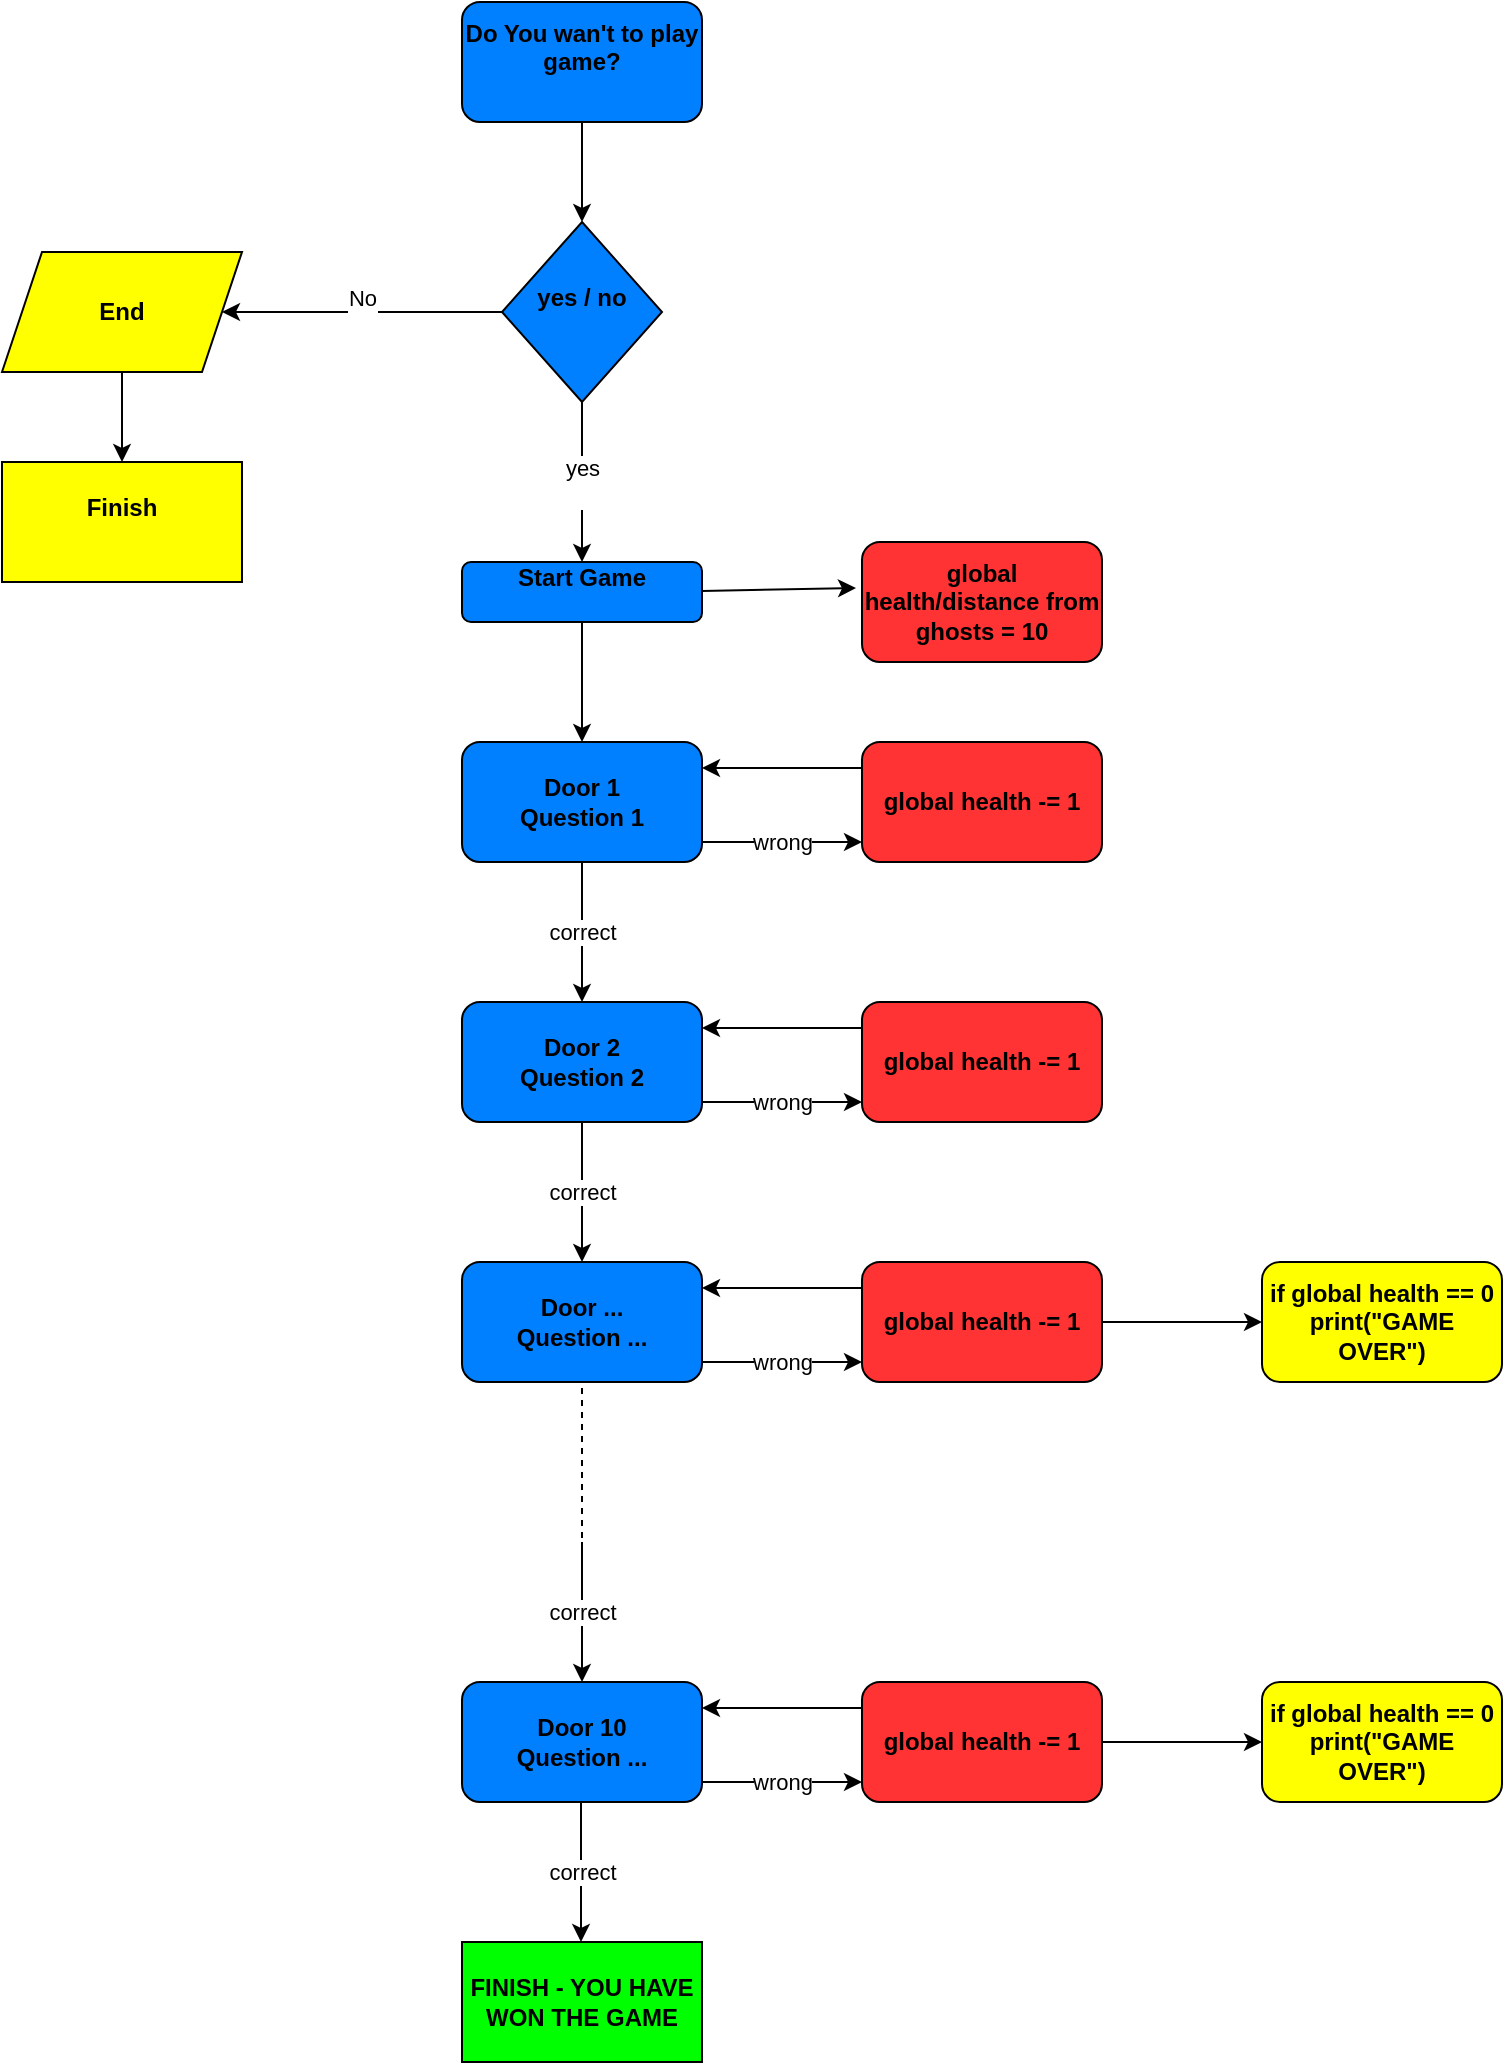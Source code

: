 <mxfile version="14.1.9" type="github">
  <diagram id="4d29W5WxIk8nkYb60he4" name="Page-1">
    <mxGraphModel dx="780" dy="1154" grid="1" gridSize="10" guides="1" tooltips="1" connect="1" arrows="1" fold="1" page="1" pageScale="1" pageWidth="827" pageHeight="1169" math="0" shadow="0">
      <root>
        <mxCell id="0" />
        <mxCell id="1" parent="0" />
        <mxCell id="GxyA5iGJCojV2aHmeg0h-3" value="&lt;div&gt;No&lt;/div&gt;&lt;div&gt;&lt;br&gt;&lt;/div&gt;" style="edgeStyle=orthogonalEdgeStyle;rounded=0;orthogonalLoop=1;jettySize=auto;html=1;" parent="1" source="WxqafuSX7poHOOpFGCyM-2" target="GxyA5iGJCojV2aHmeg0h-2" edge="1">
          <mxGeometry relative="1" as="geometry" />
        </mxCell>
        <mxCell id="Qxv_XPzBXx_ZCvMV-COk-9" value="&lt;div&gt;yes&lt;/div&gt;&lt;div&gt;&lt;br&gt;&lt;/div&gt;" style="edgeStyle=orthogonalEdgeStyle;rounded=0;orthogonalLoop=1;jettySize=auto;html=1;entryX=0.5;entryY=0;entryDx=0;entryDy=0;" parent="1" source="WxqafuSX7poHOOpFGCyM-2" target="Qxv_XPzBXx_ZCvMV-COk-6" edge="1">
          <mxGeometry relative="1" as="geometry" />
        </mxCell>
        <mxCell id="WxqafuSX7poHOOpFGCyM-2" value="&lt;div&gt;yes / no&lt;/div&gt;&lt;div&gt;&lt;br&gt;&lt;/div&gt;" style="rhombus;whiteSpace=wrap;html=1;fillColor=#007FFF;fontStyle=1" parent="1" vertex="1">
          <mxGeometry x="360" y="160" width="80" height="90" as="geometry" />
        </mxCell>
        <mxCell id="Qxv_XPzBXx_ZCvMV-COk-3" style="edgeStyle=orthogonalEdgeStyle;rounded=0;orthogonalLoop=1;jettySize=auto;html=1;entryX=0.5;entryY=0;entryDx=0;entryDy=0;" parent="1" source="GxyA5iGJCojV2aHmeg0h-2" target="Qxv_XPzBXx_ZCvMV-COk-1" edge="1">
          <mxGeometry relative="1" as="geometry" />
        </mxCell>
        <mxCell id="GxyA5iGJCojV2aHmeg0h-2" value="&lt;div&gt;End&lt;/div&gt;" style="shape=parallelogram;perimeter=parallelogramPerimeter;whiteSpace=wrap;html=1;fixedSize=1;fillColor=#FFFF00;fontStyle=1" parent="1" vertex="1">
          <mxGeometry x="110" y="175" width="120" height="60" as="geometry" />
        </mxCell>
        <mxCell id="Qxv_XPzBXx_ZCvMV-COk-1" value="&lt;div&gt;Finish&lt;/div&gt;&lt;div&gt;&lt;br&gt;&lt;/div&gt;" style="rounded=0;whiteSpace=wrap;html=1;fillColor=#FFFF00;fontStyle=1" parent="1" vertex="1">
          <mxGeometry x="110" y="280" width="120" height="60" as="geometry" />
        </mxCell>
        <mxCell id="Qxv_XPzBXx_ZCvMV-COk-5" style="edgeStyle=orthogonalEdgeStyle;rounded=0;orthogonalLoop=1;jettySize=auto;html=1;entryX=0.5;entryY=0;entryDx=0;entryDy=0;" parent="1" source="Qxv_XPzBXx_ZCvMV-COk-4" target="WxqafuSX7poHOOpFGCyM-2" edge="1">
          <mxGeometry relative="1" as="geometry" />
        </mxCell>
        <mxCell id="Qxv_XPzBXx_ZCvMV-COk-4" value="&lt;div&gt;Do You wan&#39;t to play game?&lt;/div&gt;&lt;div&gt;&lt;br&gt;&lt;/div&gt;" style="rounded=1;whiteSpace=wrap;html=1;fillColor=#007FFF;fontStyle=1" parent="1" vertex="1">
          <mxGeometry x="340" y="50" width="120" height="60" as="geometry" />
        </mxCell>
        <mxCell id="Qxv_XPzBXx_ZCvMV-COk-8" style="edgeStyle=orthogonalEdgeStyle;rounded=0;orthogonalLoop=1;jettySize=auto;html=1;" parent="1" source="Qxv_XPzBXx_ZCvMV-COk-6" edge="1">
          <mxGeometry relative="1" as="geometry">
            <mxPoint x="400" y="420" as="targetPoint" />
          </mxGeometry>
        </mxCell>
        <mxCell id="Qxv_XPzBXx_ZCvMV-COk-6" value="&lt;div&gt;Start Game&lt;/div&gt;&lt;div&gt;&lt;br&gt;&lt;/div&gt;" style="rounded=1;whiteSpace=wrap;html=1;fillColor=#007FFF;fontStyle=1" parent="1" vertex="1">
          <mxGeometry x="340" y="330" width="120" height="30" as="geometry" />
        </mxCell>
        <mxCell id="xVhMD_2vwnMEOMpWQLeE-1" value="Door 1&lt;br&gt;Question 1" style="rounded=1;whiteSpace=wrap;html=1;fillColor=#007FFF;fontStyle=1" parent="1" vertex="1">
          <mxGeometry x="340" y="420" width="120" height="60" as="geometry" />
        </mxCell>
        <mxCell id="xVhMD_2vwnMEOMpWQLeE-2" value="correct" style="endArrow=classic;html=1;exitX=0.5;exitY=1;exitDx=0;exitDy=0;" parent="1" source="xVhMD_2vwnMEOMpWQLeE-1" edge="1">
          <mxGeometry width="50" height="50" relative="1" as="geometry">
            <mxPoint x="370" y="600" as="sourcePoint" />
            <mxPoint x="400" y="550" as="targetPoint" />
          </mxGeometry>
        </mxCell>
        <mxCell id="xVhMD_2vwnMEOMpWQLeE-5" value="global health -= 1" style="rounded=1;whiteSpace=wrap;html=1;fillColor=#FF3333;fontStyle=1" parent="1" vertex="1">
          <mxGeometry x="540" y="420" width="120" height="60" as="geometry" />
        </mxCell>
        <mxCell id="xVhMD_2vwnMEOMpWQLeE-6" value="wrong" style="endArrow=classic;html=1;" parent="1" edge="1">
          <mxGeometry width="50" height="50" relative="1" as="geometry">
            <mxPoint x="460" y="470" as="sourcePoint" />
            <mxPoint x="540" y="470" as="targetPoint" />
          </mxGeometry>
        </mxCell>
        <mxCell id="xVhMD_2vwnMEOMpWQLeE-7" value="" style="endArrow=classic;html=1;exitX=0;exitY=0.25;exitDx=0;exitDy=0;entryX=1;entryY=0.25;entryDx=0;entryDy=0;" parent="1" edge="1">
          <mxGeometry width="50" height="50" relative="1" as="geometry">
            <mxPoint x="540" y="433" as="sourcePoint" />
            <mxPoint x="460" y="433" as="targetPoint" />
          </mxGeometry>
        </mxCell>
        <mxCell id="xVhMD_2vwnMEOMpWQLeE-8" value="Door 2&lt;br&gt;Question 2" style="rounded=1;whiteSpace=wrap;html=1;fillColor=#007FFF;fontStyle=1" parent="1" vertex="1">
          <mxGeometry x="340" y="550" width="120" height="60" as="geometry" />
        </mxCell>
        <mxCell id="xVhMD_2vwnMEOMpWQLeE-9" value="global health -= 1" style="rounded=1;whiteSpace=wrap;html=1;fillColor=#FF3333;fontStyle=1" parent="1" vertex="1">
          <mxGeometry x="540" y="550" width="120" height="60" as="geometry" />
        </mxCell>
        <mxCell id="xVhMD_2vwnMEOMpWQLeE-10" value="wrong" style="endArrow=classic;html=1;" parent="1" edge="1">
          <mxGeometry width="50" height="50" relative="1" as="geometry">
            <mxPoint x="460" y="600" as="sourcePoint" />
            <mxPoint x="540" y="600" as="targetPoint" />
          </mxGeometry>
        </mxCell>
        <mxCell id="xVhMD_2vwnMEOMpWQLeE-11" value="" style="endArrow=classic;html=1;exitX=0;exitY=0.25;exitDx=0;exitDy=0;entryX=1;entryY=0.25;entryDx=0;entryDy=0;" parent="1" edge="1">
          <mxGeometry width="50" height="50" relative="1" as="geometry">
            <mxPoint x="540" y="563" as="sourcePoint" />
            <mxPoint x="460" y="563" as="targetPoint" />
          </mxGeometry>
        </mxCell>
        <mxCell id="xVhMD_2vwnMEOMpWQLeE-12" value="correct" style="endArrow=classic;html=1;exitX=0.5;exitY=1;exitDx=0;exitDy=0;" parent="1" edge="1">
          <mxGeometry width="50" height="50" relative="1" as="geometry">
            <mxPoint x="400" y="610" as="sourcePoint" />
            <mxPoint x="400" y="680" as="targetPoint" />
          </mxGeometry>
        </mxCell>
        <mxCell id="xVhMD_2vwnMEOMpWQLeE-13" value="Door ...&lt;br&gt;Question ..." style="rounded=1;whiteSpace=wrap;html=1;fillColor=#007FFF;fontStyle=1" parent="1" vertex="1">
          <mxGeometry x="340" y="680" width="120" height="60" as="geometry" />
        </mxCell>
        <mxCell id="xVhMD_2vwnMEOMpWQLeE-26" value="" style="edgeStyle=orthogonalEdgeStyle;rounded=0;orthogonalLoop=1;jettySize=auto;html=1;" parent="1" source="xVhMD_2vwnMEOMpWQLeE-14" target="xVhMD_2vwnMEOMpWQLeE-25" edge="1">
          <mxGeometry relative="1" as="geometry" />
        </mxCell>
        <mxCell id="xVhMD_2vwnMEOMpWQLeE-14" value="global health -= 1" style="rounded=1;whiteSpace=wrap;html=1;fillColor=#FF3333;fontStyle=1" parent="1" vertex="1">
          <mxGeometry x="540" y="680" width="120" height="60" as="geometry" />
        </mxCell>
        <mxCell id="xVhMD_2vwnMEOMpWQLeE-15" value="wrong" style="endArrow=classic;html=1;" parent="1" edge="1">
          <mxGeometry width="50" height="50" relative="1" as="geometry">
            <mxPoint x="460" y="730" as="sourcePoint" />
            <mxPoint x="540" y="730" as="targetPoint" />
          </mxGeometry>
        </mxCell>
        <mxCell id="xVhMD_2vwnMEOMpWQLeE-16" value="" style="endArrow=classic;html=1;exitX=0;exitY=0.25;exitDx=0;exitDy=0;entryX=1;entryY=0.25;entryDx=0;entryDy=0;" parent="1" edge="1">
          <mxGeometry width="50" height="50" relative="1" as="geometry">
            <mxPoint x="540" y="693" as="sourcePoint" />
            <mxPoint x="460" y="693" as="targetPoint" />
          </mxGeometry>
        </mxCell>
        <mxCell id="xVhMD_2vwnMEOMpWQLeE-17" value="" style="endArrow=classic;html=1;entryX=-0.025;entryY=0.383;entryDx=0;entryDy=0;entryPerimeter=0;" parent="1" target="xVhMD_2vwnMEOMpWQLeE-23" edge="1">
          <mxGeometry width="50" height="50" relative="1" as="geometry">
            <mxPoint x="460" y="344.5" as="sourcePoint" />
            <mxPoint x="530" y="344.5" as="targetPoint" />
          </mxGeometry>
        </mxCell>
        <mxCell id="xVhMD_2vwnMEOMpWQLeE-23" value="global health/distance from ghosts = 10" style="rounded=1;whiteSpace=wrap;html=1;fillColor=#FF3333;fontStyle=1" parent="1" vertex="1">
          <mxGeometry x="540" y="320" width="120" height="60" as="geometry" />
        </mxCell>
        <mxCell id="xVhMD_2vwnMEOMpWQLeE-25" value="if global health == 0&lt;br&gt;print(&quot;GAME OVER&quot;)" style="rounded=1;whiteSpace=wrap;html=1;fillColor=#FFFF00;fontStyle=1" parent="1" vertex="1">
          <mxGeometry x="740" y="680" width="120" height="60" as="geometry" />
        </mxCell>
        <mxCell id="xVhMD_2vwnMEOMpWQLeE-27" value="correct" style="endArrow=classic;html=1;exitX=0.5;exitY=1;exitDx=0;exitDy=0;" parent="1" edge="1">
          <mxGeometry width="50" height="50" relative="1" as="geometry">
            <mxPoint x="400" y="820" as="sourcePoint" />
            <mxPoint x="400" y="890" as="targetPoint" />
          </mxGeometry>
        </mxCell>
        <mxCell id="xVhMD_2vwnMEOMpWQLeE-28" value="Door 10&lt;br&gt;Question ..." style="rounded=1;whiteSpace=wrap;html=1;fillColor=#007FFF;fontStyle=1" parent="1" vertex="1">
          <mxGeometry x="340" y="890" width="120" height="60" as="geometry" />
        </mxCell>
        <mxCell id="xVhMD_2vwnMEOMpWQLeE-29" value="" style="edgeStyle=orthogonalEdgeStyle;rounded=0;orthogonalLoop=1;jettySize=auto;html=1;" parent="1" source="xVhMD_2vwnMEOMpWQLeE-30" edge="1">
          <mxGeometry relative="1" as="geometry">
            <mxPoint x="740" y="920" as="targetPoint" />
          </mxGeometry>
        </mxCell>
        <mxCell id="xVhMD_2vwnMEOMpWQLeE-30" value="global health -= 1" style="rounded=1;whiteSpace=wrap;html=1;fillColor=#FF3333;fontStyle=1" parent="1" vertex="1">
          <mxGeometry x="540" y="890" width="120" height="60" as="geometry" />
        </mxCell>
        <mxCell id="xVhMD_2vwnMEOMpWQLeE-31" value="wrong" style="endArrow=classic;html=1;" parent="1" edge="1">
          <mxGeometry width="50" height="50" relative="1" as="geometry">
            <mxPoint x="460" y="940" as="sourcePoint" />
            <mxPoint x="540" y="940" as="targetPoint" />
          </mxGeometry>
        </mxCell>
        <mxCell id="xVhMD_2vwnMEOMpWQLeE-32" value="" style="endArrow=classic;html=1;exitX=0;exitY=0.25;exitDx=0;exitDy=0;entryX=1;entryY=0.25;entryDx=0;entryDy=0;" parent="1" edge="1">
          <mxGeometry width="50" height="50" relative="1" as="geometry">
            <mxPoint x="540" y="903" as="sourcePoint" />
            <mxPoint x="460" y="903" as="targetPoint" />
          </mxGeometry>
        </mxCell>
        <mxCell id="xVhMD_2vwnMEOMpWQLeE-33" value="" style="endArrow=none;dashed=1;html=1;" parent="1" edge="1">
          <mxGeometry width="50" height="50" relative="1" as="geometry">
            <mxPoint x="400" y="830" as="sourcePoint" />
            <mxPoint x="400" y="740" as="targetPoint" />
          </mxGeometry>
        </mxCell>
        <mxCell id="xVhMD_2vwnMEOMpWQLeE-34" value="correct" style="endArrow=classic;html=1;exitX=0.5;exitY=1;exitDx=0;exitDy=0;" parent="1" edge="1">
          <mxGeometry width="50" height="50" relative="1" as="geometry">
            <mxPoint x="399.5" y="950" as="sourcePoint" />
            <mxPoint x="399.5" y="1020" as="targetPoint" />
          </mxGeometry>
        </mxCell>
        <mxCell id="xVhMD_2vwnMEOMpWQLeE-35" value="&lt;div&gt;FINISH - YOU HAVE WON THE GAME&lt;/div&gt;" style="rounded=0;whiteSpace=wrap;html=1;labelBackgroundColor=#00FF00;fillColor=#00FF00;fontStyle=1" parent="1" vertex="1">
          <mxGeometry x="340" y="1020" width="120" height="60" as="geometry" />
        </mxCell>
        <mxCell id="xVhMD_2vwnMEOMpWQLeE-36" value="if global health == 0&lt;br&gt;print(&quot;GAME OVER&quot;)" style="rounded=1;whiteSpace=wrap;html=1;fillColor=#FFFF00;fontStyle=1" parent="1" vertex="1">
          <mxGeometry x="740" y="890" width="120" height="60" as="geometry" />
        </mxCell>
      </root>
    </mxGraphModel>
  </diagram>
</mxfile>

